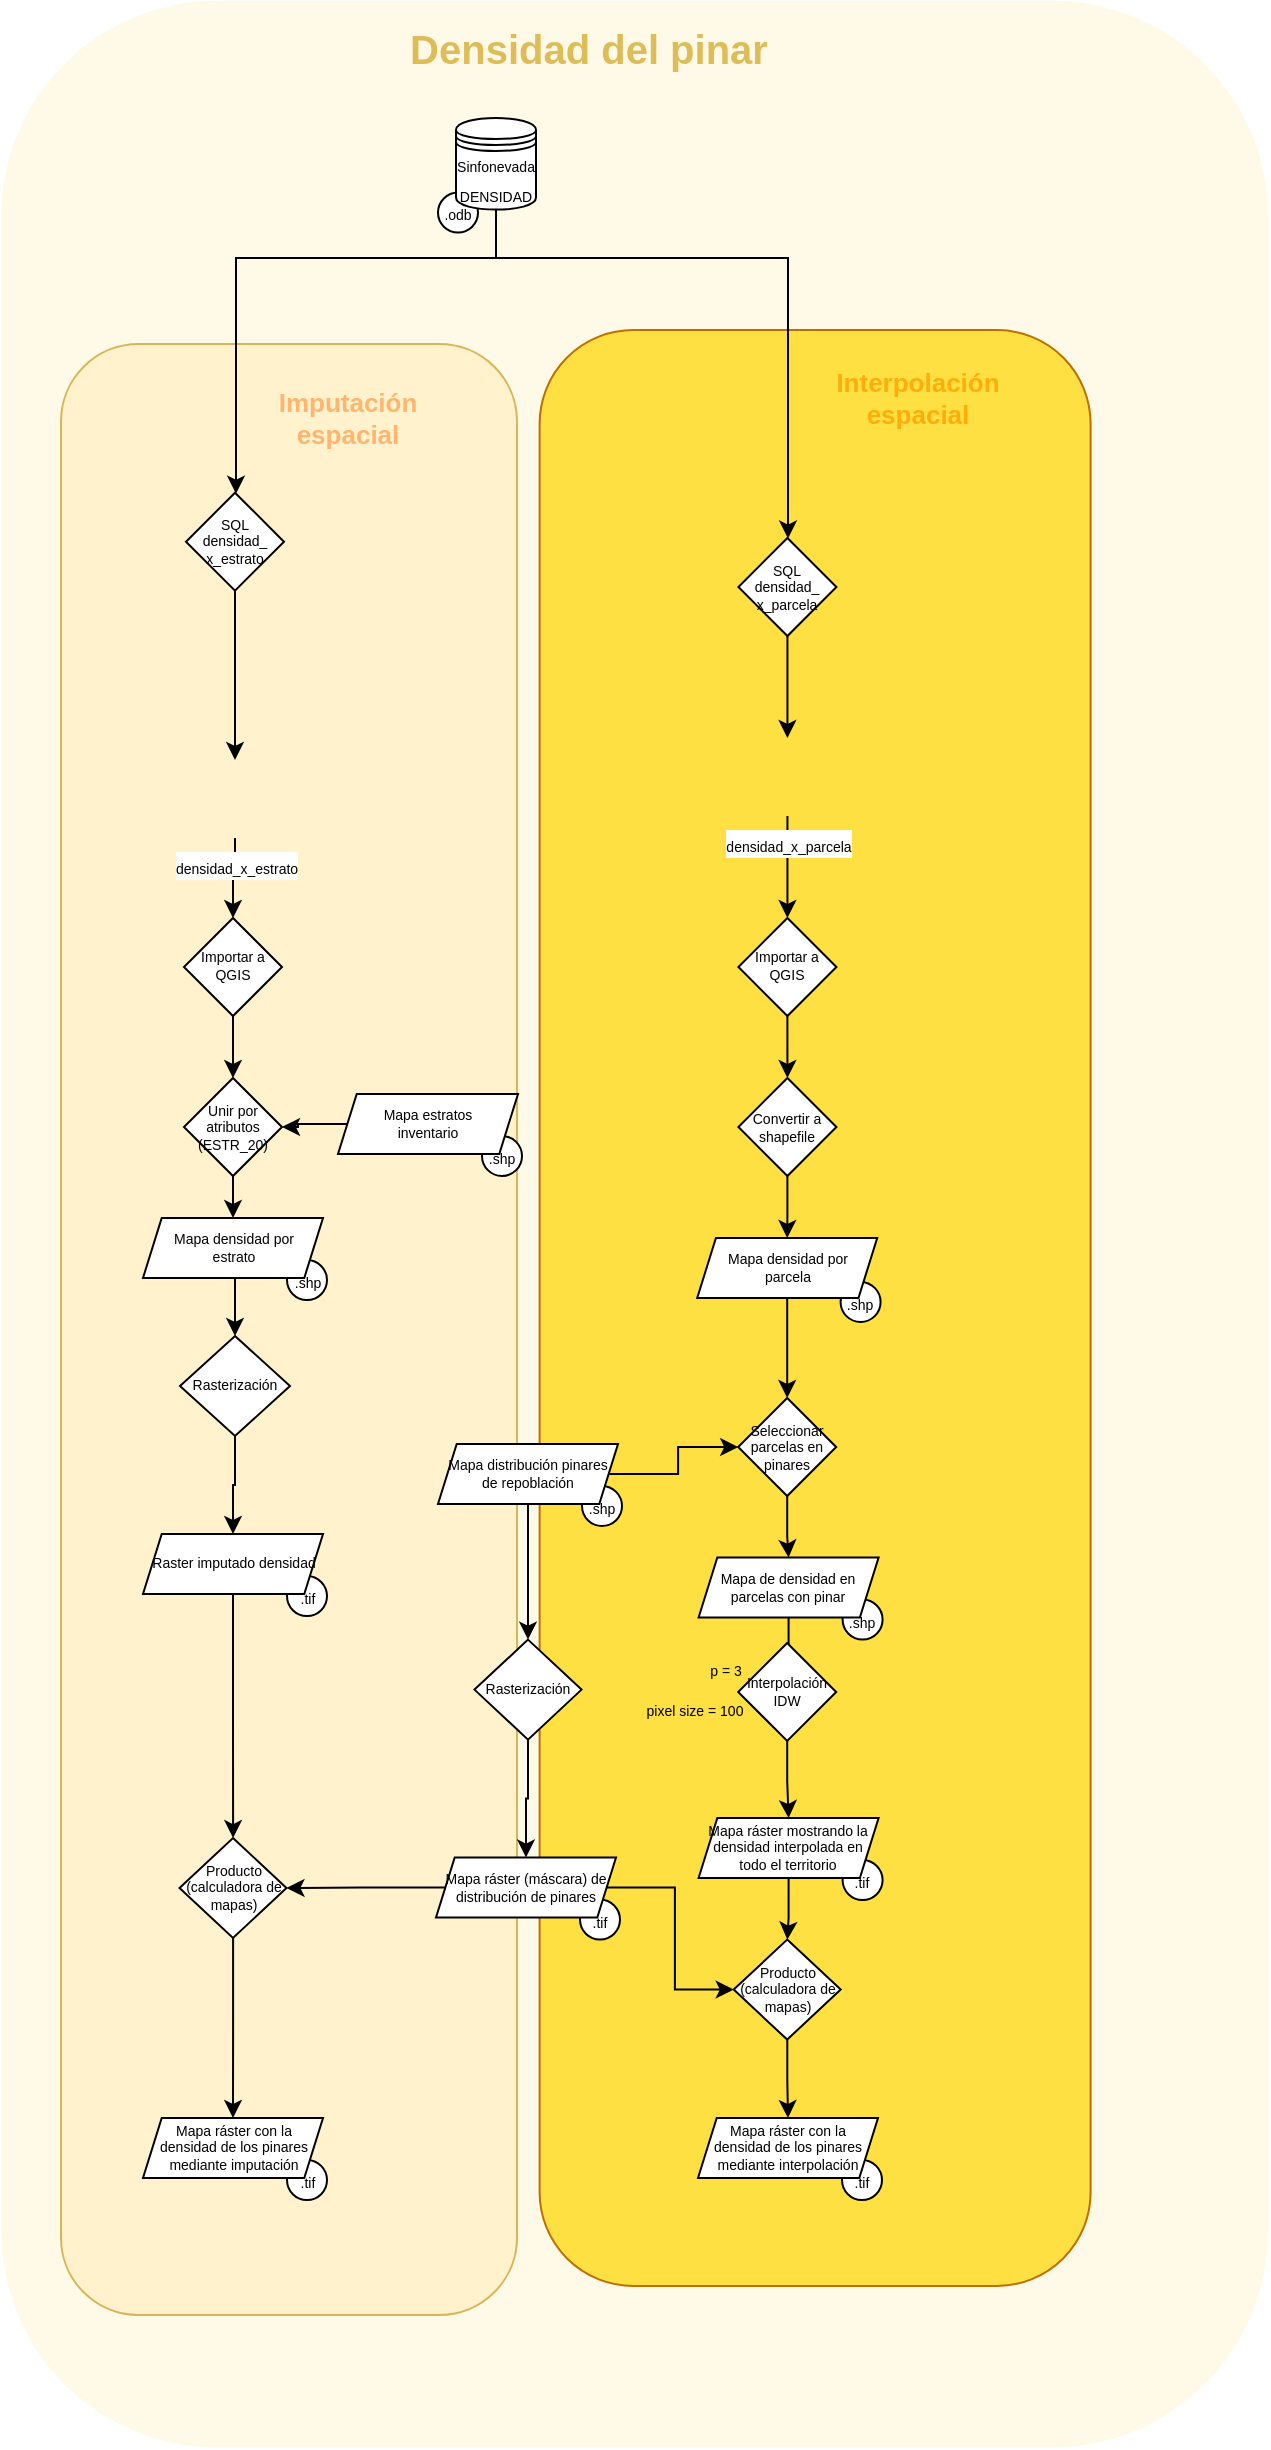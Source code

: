 <mxfile version="16.1.2" type="device" pages="2"><diagram id="C5RBs43oDa-KdzZeNtuy" name="Page-1"><mxGraphModel dx="850" dy="2274" grid="1" gridSize="10" guides="1" tooltips="1" connect="1" arrows="1" fold="1" page="1" pageScale="1" pageWidth="2336" pageHeight="1654" math="0" shadow="0"><root><mxCell id="WIyWlLk6GJQsqaUBKTNV-0"/><mxCell id="WIyWlLk6GJQsqaUBKTNV-1" parent="WIyWlLk6GJQsqaUBKTNV-0"/><mxCell id="DCrKFoPuxlDa_4mHsw5l-3" value="" style="rounded=1;whiteSpace=wrap;html=1;arcSize=17;rotation=-90;strokeColor=none;fillColor=#FFFAE8;" parent="WIyWlLk6GJQsqaUBKTNV-1" vertex="1"><mxGeometry x="-203.35" y="-163.65" width="1223.29" height="633.41" as="geometry"/></mxCell><mxCell id="u1nx_8VnBkL9yciX8GoU-19" value="" style="rounded=1;whiteSpace=wrap;html=1;arcSize=17;rotation=-90;strokeColor=#BD7000;fontColor=#ffffff;fillColor=#FFE042;" parent="WIyWlLk6GJQsqaUBKTNV-1" vertex="1"><mxGeometry x="9.61" y="57.25" width="977.89" height="275.5" as="geometry"/></mxCell><mxCell id="u1nx_8VnBkL9yciX8GoU-18" value="" style="rounded=1;whiteSpace=wrap;html=1;arcSize=17;rotation=-90;strokeColor=#d6b656;fillColor=#fff2cc;" parent="WIyWlLk6GJQsqaUBKTNV-1" vertex="1"><mxGeometry x="-257.25" y="91.75" width="985.5" height="228.03" as="geometry"/></mxCell><mxCell id="B8RLmFfUBr0w5rCpWiqm-21" style="edgeStyle=orthogonalEdgeStyle;rounded=0;orthogonalLoop=1;jettySize=auto;html=1;exitX=0.5;exitY=1;exitDx=0;exitDy=0;entryX=0.5;entryY=0;entryDx=0;entryDy=0;" parent="WIyWlLk6GJQsqaUBKTNV-1" source="QQXX5ZX9OL7vcPfm8DY3-29" target="0R4kpKiK2hj5kqZ06w2h-31" edge="1"><mxGeometry relative="1" as="geometry"/></mxCell><UserObject label="SQL densidad_&lt;br&gt;x_parcela" link="https://drive.google.com/file/d/1IfvKmoFR7j_9kiBo5xYZCPmJgVqqROv1/view?usp=sharing" id="QQXX5ZX9OL7vcPfm8DY3-29"><mxCell style="rhombus;whiteSpace=wrap;html=1;fontSize=7;" parent="WIyWlLk6GJQsqaUBKTNV-1" vertex="1"><mxGeometry x="460.22" y="-190.0" width="49" height="49" as="geometry"/></mxCell></UserObject><UserObject label="" link="https://drive.google.com/file/d/1Pc9PW97pDlCHpDGRph2wkgEeRJg1KSyI/view?usp=sharing" id="0R4kpKiK2hj5kqZ06w2h-20"><mxCell style="group" parent="WIyWlLk6GJQsqaUBKTNV-1" vertex="1" connectable="0"><mxGeometry x="310" y="-400" width="49" height="57.3" as="geometry"/></mxCell></UserObject><mxCell id="0R4kpKiK2hj5kqZ06w2h-21" value="&lt;font style=&quot;font-size: 7px&quot;&gt;.odb&lt;/font&gt;" style="ellipse;whiteSpace=wrap;html=1;aspect=fixed;" parent="0R4kpKiK2hj5kqZ06w2h-20" vertex="1"><mxGeometry y="37.3" width="20" height="20" as="geometry"/></mxCell><mxCell id="0R4kpKiK2hj5kqZ06w2h-22" value="&lt;font style=&quot;font-size: 7px&quot;&gt;Sinfonevada DENSIDAD&lt;/font&gt;" style="shape=datastore;whiteSpace=wrap;html=1;" parent="0R4kpKiK2hj5kqZ06w2h-20" vertex="1"><mxGeometry x="9" width="40" height="45.8" as="geometry"/></mxCell><mxCell id="B8RLmFfUBr0w5rCpWiqm-11" style="edgeStyle=orthogonalEdgeStyle;rounded=0;orthogonalLoop=1;jettySize=auto;html=1;entryX=0.5;entryY=0;entryDx=0;entryDy=0;exitX=0.5;exitY=1;exitDx=0;exitDy=0;" parent="WIyWlLk6GJQsqaUBKTNV-1" source="0R4kpKiK2hj5kqZ06w2h-28" target="0R4kpKiK2hj5kqZ06w2h-32" edge="1"><mxGeometry relative="1" as="geometry"><mxPoint x="295" y="-140" as="sourcePoint"/><Array as="points"><mxPoint x="209" y="-141"/><mxPoint x="209" y="-79"/></Array></mxGeometry></mxCell><UserObject label="SQL densidad_&lt;br&gt;x_estrato" link="https://drive.google.com/file/d/1NoYy-6mtIFjsAbx1efwLjY-xIx4HeyM_/view?usp=sharing" id="0R4kpKiK2hj5kqZ06w2h-28"><mxCell style="rhombus;whiteSpace=wrap;html=1;fontSize=7;" parent="WIyWlLk6GJQsqaUBKTNV-1" vertex="1"><mxGeometry x="184" y="-212.65" width="49" height="49" as="geometry"/></mxCell></UserObject><mxCell id="B8RLmFfUBr0w5rCpWiqm-22" style="edgeStyle=orthogonalEdgeStyle;rounded=0;orthogonalLoop=1;jettySize=auto;html=1;entryX=0.5;entryY=0;entryDx=0;entryDy=0;" parent="WIyWlLk6GJQsqaUBKTNV-1" source="0R4kpKiK2hj5kqZ06w2h-31" target="0R4kpKiK2hj5kqZ06w2h-47" edge="1"><mxGeometry relative="1" as="geometry"><mxPoint x="460" y="-20" as="targetPoint"/></mxGeometry></mxCell><UserObject label="&lt;font style=&quot;font-size: 7px&quot;&gt;densidad_x_parcela&lt;/font&gt;" link="https://drive.google.com/file/d/10EJmryEWvAhe3eQ-vSb1S0-dLs5CglLJ/view?usp=sharing" id="0R4kpKiK2hj5kqZ06w2h-31"><mxCell style="shape=image;html=1;verticalAlign=top;verticalLabelPosition=bottom;labelBackgroundColor=#ffffff;imageAspect=0;aspect=fixed;image=https://cdn3.iconfinder.com/data/icons/dompicon-glyph-file-format-2/256/file-csv-format-type-128.png" parent="WIyWlLk6GJQsqaUBKTNV-1" vertex="1"><mxGeometry x="465.22" y="-90.0" width="39" height="39" as="geometry"/></mxCell></UserObject><mxCell id="0R4kpKiK2hj5kqZ06w2h-42" style="edgeStyle=orthogonalEdgeStyle;rounded=0;orthogonalLoop=1;jettySize=auto;html=1;" parent="WIyWlLk6GJQsqaUBKTNV-1" source="A6ER-xyGEjLfF6gh2gFl-0" target="0R4kpKiK2hj5kqZ06w2h-40" edge="1"><mxGeometry relative="1" as="geometry"/></mxCell><UserObject label="" link="https://drive.google.com/file/d/1QpO55IULwVCbCD91sNBeDGwy07cMloTP/view?usp=sharing" id="0R4kpKiK2hj5kqZ06w2h-39"><mxCell style="group" parent="WIyWlLk6GJQsqaUBKTNV-1" vertex="1" connectable="0"><mxGeometry x="260" y="87.97" width="92" height="41.03" as="geometry"/></mxCell></UserObject><mxCell id="0R4kpKiK2hj5kqZ06w2h-37" value="&lt;font style=&quot;font-size: 7px&quot;&gt;.shp&lt;/font&gt;" style="ellipse;whiteSpace=wrap;html=1;aspect=fixed;" parent="0R4kpKiK2hj5kqZ06w2h-39" vertex="1"><mxGeometry x="72" y="21.03" width="20" height="20" as="geometry"/></mxCell><mxCell id="QQXX5ZX9OL7vcPfm8DY3-39" value="Mapa estratos&lt;br&gt;inventario" style="shape=parallelogram;perimeter=parallelogramPerimeter;whiteSpace=wrap;html=1;fontSize=7;size=0.104;" parent="0R4kpKiK2hj5kqZ06w2h-39" vertex="1"><mxGeometry width="90" height="30" as="geometry"/></mxCell><mxCell id="B8RLmFfUBr0w5rCpWiqm-19" style="edgeStyle=orthogonalEdgeStyle;rounded=0;orthogonalLoop=1;jettySize=auto;html=1;entryX=0.5;entryY=0;entryDx=0;entryDy=0;" parent="WIyWlLk6GJQsqaUBKTNV-1" source="0R4kpKiK2hj5kqZ06w2h-40" target="0R4kpKiK2hj5kqZ06w2h-45" edge="1"><mxGeometry relative="1" as="geometry"/></mxCell><UserObject label="Unir por atributos&lt;br&gt;(ESTR_20)" link="https://docs.qgis.org/3.4/en/docs/user_manual/working_with_vector/vector_properties.html#joins-properties" id="0R4kpKiK2hj5kqZ06w2h-40"><mxCell style="rhombus;whiteSpace=wrap;html=1;fontSize=7;" parent="WIyWlLk6GJQsqaUBKTNV-1" vertex="1"><mxGeometry x="183" y="80.0" width="49" height="49" as="geometry"/></mxCell></UserObject><UserObject label="" link="https://drive.google.com/file/d/1z1wchW3o9JR1ZRcsTzb7IDKQSfjC0wth/view?usp=sharing" id="0R4kpKiK2hj5kqZ06w2h-43"><mxCell style="group" parent="WIyWlLk6GJQsqaUBKTNV-1" vertex="1" connectable="0"><mxGeometry x="162.5" y="150" width="92" height="90" as="geometry"/></mxCell></UserObject><mxCell id="0R4kpKiK2hj5kqZ06w2h-44" value="&lt;font style=&quot;font-size: 7px&quot;&gt;.shp&lt;/font&gt;" style="ellipse;whiteSpace=wrap;html=1;aspect=fixed;" parent="0R4kpKiK2hj5kqZ06w2h-43" vertex="1"><mxGeometry x="72" y="21.03" width="20" height="20" as="geometry"/></mxCell><mxCell id="0R4kpKiK2hj5kqZ06w2h-45" value="Mapa densidad por&lt;br&gt;estrato" style="shape=parallelogram;perimeter=parallelogramPerimeter;whiteSpace=wrap;html=1;fontSize=7;size=0.104;" parent="0R4kpKiK2hj5kqZ06w2h-43" vertex="1"><mxGeometry width="90" height="30" as="geometry"/></mxCell><mxCell id="B8RLmFfUBr0w5rCpWiqm-23" style="edgeStyle=orthogonalEdgeStyle;rounded=0;orthogonalLoop=1;jettySize=auto;html=1;entryX=0.5;entryY=0;entryDx=0;entryDy=0;" parent="WIyWlLk6GJQsqaUBKTNV-1" source="0R4kpKiK2hj5kqZ06w2h-47" target="0R4kpKiK2hj5kqZ06w2h-52" edge="1"><mxGeometry relative="1" as="geometry"/></mxCell><UserObject label="Importar a QGIS" link="https://docs.qgis.org/3.4/en/docs/user_manual/managing_data_source/opening_data.html#importing-a-delimited-text-file" id="0R4kpKiK2hj5kqZ06w2h-47"><mxCell style="rhombus;whiteSpace=wrap;html=1;fontSize=7;" parent="WIyWlLk6GJQsqaUBKTNV-1" vertex="1"><mxGeometry x="460.22" y="-1.137e-13" width="49" height="49" as="geometry"/></mxCell></UserObject><mxCell id="r36RzyHJ79zchbb16MRa-0" value="" style="edgeStyle=orthogonalEdgeStyle;rounded=0;orthogonalLoop=1;jettySize=auto;html=1;" parent="WIyWlLk6GJQsqaUBKTNV-1" source="0R4kpKiK2hj5kqZ06w2h-52" target="0R4kpKiK2hj5kqZ06w2h-51" edge="1"><mxGeometry relative="1" as="geometry"/></mxCell><UserObject label="Convertir a shapefile" link="https://docs.qgis.org/3.4/en/docs/user_manual/managing_data_source/create_layers.html#creating-new-layers-from-an-existing-layer" id="0R4kpKiK2hj5kqZ06w2h-52"><mxCell style="rhombus;whiteSpace=wrap;html=1;fontSize=7;" parent="WIyWlLk6GJQsqaUBKTNV-1" vertex="1"><mxGeometry x="460.22" y="80.0" width="49" height="49" as="geometry"/></mxCell></UserObject><mxCell id="B8RLmFfUBr0w5rCpWiqm-30" style="edgeStyle=orthogonalEdgeStyle;rounded=0;orthogonalLoop=1;jettySize=auto;html=1;" parent="WIyWlLk6GJQsqaUBKTNV-1" source="B8RLmFfUBr0w5rCpWiqm-0" target="B8RLmFfUBr0w5rCpWiqm-5" edge="1"><mxGeometry relative="1" as="geometry"/></mxCell><UserObject label="Seleccionar parcelas en pinares" link="https://docs.qgis.org/3.4/en/docs/user_manual/processing_algs/qgis/vectorselection.html#qgisselectbylocation" id="B8RLmFfUBr0w5rCpWiqm-0"><mxCell style="rhombus;whiteSpace=wrap;html=1;fontSize=7;" parent="WIyWlLk6GJQsqaUBKTNV-1" vertex="1"><mxGeometry x="460.1" y="240.0" width="49" height="49" as="geometry"/></mxCell></UserObject><UserObject label="" link="https://drive.google.com/file/d/1hbkC5DmqoRNAHKaR8kB2t-QxoeNKXsoy/view?usp=sharing" id="B8RLmFfUBr0w5rCpWiqm-3"><mxCell style="group" parent="WIyWlLk6GJQsqaUBKTNV-1" vertex="1" connectable="0"><mxGeometry x="440.3" y="319.78" width="92" height="41.03" as="geometry"/></mxCell></UserObject><mxCell id="B8RLmFfUBr0w5rCpWiqm-4" value="&lt;font style=&quot;font-size: 7px&quot;&gt;.shp&lt;/font&gt;" style="ellipse;whiteSpace=wrap;html=1;aspect=fixed;" parent="B8RLmFfUBr0w5rCpWiqm-3" vertex="1"><mxGeometry x="72" y="21.03" width="20" height="20" as="geometry"/></mxCell><mxCell id="B8RLmFfUBr0w5rCpWiqm-5" value="Mapa de densidad en parcelas con pinar" style="shape=parallelogram;perimeter=parallelogramPerimeter;whiteSpace=wrap;html=1;fontSize=7;size=0.104;" parent="B8RLmFfUBr0w5rCpWiqm-3" vertex="1"><mxGeometry width="90" height="30" as="geometry"/></mxCell><mxCell id="B8RLmFfUBr0w5rCpWiqm-16" style="edgeStyle=orthogonalEdgeStyle;rounded=0;orthogonalLoop=1;jettySize=auto;html=1;entryX=1;entryY=0.5;entryDx=0;entryDy=0;" parent="WIyWlLk6GJQsqaUBKTNV-1" source="QQXX5ZX9OL7vcPfm8DY3-39" target="0R4kpKiK2hj5kqZ06w2h-40" edge="1"><mxGeometry relative="1" as="geometry"/></mxCell><mxCell id="B8RLmFfUBr0w5rCpWiqm-27" style="edgeStyle=orthogonalEdgeStyle;rounded=0;orthogonalLoop=1;jettySize=auto;html=1;entryX=0.5;entryY=0;entryDx=0;entryDy=0;" parent="WIyWlLk6GJQsqaUBKTNV-1" source="0R4kpKiK2hj5kqZ06w2h-51" target="B8RLmFfUBr0w5rCpWiqm-0" edge="1"><mxGeometry relative="1" as="geometry"/></mxCell><mxCell id="B8RLmFfUBr0w5rCpWiqm-36" style="edgeStyle=orthogonalEdgeStyle;rounded=0;orthogonalLoop=1;jettySize=auto;html=1;fontSize=7;" parent="WIyWlLk6GJQsqaUBKTNV-1" source="B8RLmFfUBr0w5rCpWiqm-5" target="B8RLmFfUBr0w5rCpWiqm-31" edge="1"><mxGeometry relative="1" as="geometry"/></mxCell><mxCell id="DCrKFoPuxlDa_4mHsw5l-4" value="Densidad del pinar" style="text;html=1;align=center;verticalAlign=middle;resizable=0;points=[];autosize=1;fontStyle=1;fontColor=#DEBD59;fontSize=20;" parent="WIyWlLk6GJQsqaUBKTNV-1" vertex="1"><mxGeometry x="290" y="-450.0" width="190" height="30" as="geometry"/></mxCell><mxCell id="r36RzyHJ79zchbb16MRa-1" value="" style="edgeStyle=orthogonalEdgeStyle;rounded=0;orthogonalLoop=1;jettySize=auto;html=1;" parent="WIyWlLk6GJQsqaUBKTNV-1" source="0R4kpKiK2hj5kqZ06w2h-57" target="B8RLmFfUBr0w5rCpWiqm-0" edge="1"><mxGeometry relative="1" as="geometry"/></mxCell><mxCell id="pEzqOaEMYjWU6shfopvE-0" value="Imputación espacial" style="text;html=1;strokeColor=none;fillColor=none;align=center;verticalAlign=middle;whiteSpace=wrap;rounded=0;fontColor=#FFB570;fontStyle=1;fontSize=13;" parent="WIyWlLk6GJQsqaUBKTNV-1" vertex="1"><mxGeometry x="210" y="-270" width="110" height="40" as="geometry"/></mxCell><mxCell id="pEzqOaEMYjWU6shfopvE-1" value="Interpolación espacial" style="text;html=1;strokeColor=none;fillColor=none;align=center;verticalAlign=middle;whiteSpace=wrap;rounded=0;fontSize=13;fontStyle=1;fontColor=#FFAD0B;" parent="WIyWlLk6GJQsqaUBKTNV-1" vertex="1"><mxGeometry x="490" y="-270" width="120" height="20" as="geometry"/></mxCell><mxCell id="0R4kpKiK2hj5kqZ06w2h-50" value="&lt;font style=&quot;font-size: 7px&quot;&gt;.shp&lt;/font&gt;" style="ellipse;whiteSpace=wrap;html=1;aspect=fixed;" parent="WIyWlLk6GJQsqaUBKTNV-1" vertex="1"><mxGeometry x="511.3" y="182" width="20" height="20" as="geometry"/></mxCell><UserObject label="Mapa densidad por&lt;br&gt;parcela" link="https://drive.google.com/file/d/1tm93NbpUw_mnf9AoHZfDKkJ9NEjG6qSS/view?usp=sharing" id="0R4kpKiK2hj5kqZ06w2h-51"><mxCell style="shape=parallelogram;perimeter=parallelogramPerimeter;whiteSpace=wrap;html=1;fontSize=7;size=0.104;" parent="WIyWlLk6GJQsqaUBKTNV-1" vertex="1"><mxGeometry x="439.6" y="160.0" width="90" height="30" as="geometry"/></mxCell></UserObject><UserObject label="" link="https://drive.google.com/file/d/13ks6mfqKjUSsEa43Vm9gEtVzPq56WLpF/view?usp=sharing" id="0R4kpKiK2hj5kqZ06w2h-55"><mxCell style="group" parent="WIyWlLk6GJQsqaUBKTNV-1" vertex="1" connectable="0"><mxGeometry x="310" y="262.99" width="92" height="41.03" as="geometry"/></mxCell></UserObject><mxCell id="0R4kpKiK2hj5kqZ06w2h-56" value="&lt;font style=&quot;font-size: 7px&quot;&gt;.shp&lt;/font&gt;" style="ellipse;whiteSpace=wrap;html=1;aspect=fixed;" parent="0R4kpKiK2hj5kqZ06w2h-55" vertex="1"><mxGeometry x="72" y="21.03" width="20" height="20" as="geometry"/></mxCell><mxCell id="0R4kpKiK2hj5kqZ06w2h-57" value="Mapa distribución pinares de repoblación" style="shape=parallelogram;perimeter=parallelogramPerimeter;whiteSpace=wrap;html=1;fontSize=7;size=0.104;" parent="0R4kpKiK2hj5kqZ06w2h-55" vertex="1"><mxGeometry width="90" height="30" as="geometry"/></mxCell><UserObject label="" link="https://docs.qgis.org/3.4/en/docs/user_manual/processing_algs/qgis/interpolation.html#qgisidwinterpolation" id="B8RLmFfUBr0w5rCpWiqm-35"><mxCell style="group" parent="WIyWlLk6GJQsqaUBKTNV-1" vertex="1" connectable="0"><mxGeometry x="411.6" y="362.47" width="97.5" height="49" as="geometry"/></mxCell></UserObject><UserObject label="Interpolación&lt;br&gt;IDW" link="https://docs.qgis.org/3.4/en/docs/user_manual/processing_algs/qgis/interpolation.html#qgisidwinterpolation" id="B8RLmFfUBr0w5rCpWiqm-31"><mxCell style="rhombus;whiteSpace=wrap;html=1;fontSize=7;" parent="B8RLmFfUBr0w5rCpWiqm-35" vertex="1"><mxGeometry x="48.5" width="49" height="49" as="geometry"/></mxCell></UserObject><mxCell id="B8RLmFfUBr0w5rCpWiqm-33" value="p = 3" style="text;html=1;strokeColor=none;fillColor=none;align=center;verticalAlign=middle;whiteSpace=wrap;rounded=0;fontSize=7;" parent="B8RLmFfUBr0w5rCpWiqm-35" vertex="1"><mxGeometry x="22" y="4.5" width="40" height="20" as="geometry"/></mxCell><mxCell id="B8RLmFfUBr0w5rCpWiqm-34" value="pixel size = 100" style="text;html=1;strokeColor=none;fillColor=none;align=center;verticalAlign=middle;whiteSpace=wrap;rounded=0;fontSize=7;" parent="B8RLmFfUBr0w5rCpWiqm-35" vertex="1"><mxGeometry y="24.5" width="52.5" height="20" as="geometry"/></mxCell><mxCell id="B8RLmFfUBr0w5rCpWiqm-47" style="edgeStyle=orthogonalEdgeStyle;rounded=0;orthogonalLoop=1;jettySize=auto;html=1;fontSize=7;" parent="WIyWlLk6GJQsqaUBKTNV-1" source="B8RLmFfUBr0w5rCpWiqm-31" target="B8RLmFfUBr0w5rCpWiqm-39" edge="1"><mxGeometry x="361.3" y="216.79" as="geometry"/></mxCell><UserObject label="" link="https://drive.google.com/file/d/1nO__4ymLPYuH212uL1Lrz6m9YH875SGq/view?usp=sharing" id="B8RLmFfUBr0w5rCpWiqm-37"><mxCell style="group" parent="WIyWlLk6GJQsqaUBKTNV-1" vertex="1" connectable="0"><mxGeometry x="440.3" y="450.0" width="92" height="41.03" as="geometry"/></mxCell></UserObject><mxCell id="B8RLmFfUBr0w5rCpWiqm-38" value="&lt;font style=&quot;font-size: 7px&quot;&gt;.tif&lt;/font&gt;" style="ellipse;whiteSpace=wrap;html=1;aspect=fixed;" parent="B8RLmFfUBr0w5rCpWiqm-37" vertex="1"><mxGeometry x="72" y="21.03" width="20" height="20" as="geometry"/></mxCell><UserObject label="Mapa ráster mostrando la densidad interpolada en todo el territorio" id="B8RLmFfUBr0w5rCpWiqm-39"><mxCell style="shape=parallelogram;perimeter=parallelogramPerimeter;whiteSpace=wrap;html=1;fontSize=7;size=0.104;" parent="B8RLmFfUBr0w5rCpWiqm-37" vertex="1"><mxGeometry width="90" height="30" as="geometry"/></mxCell></UserObject><mxCell id="u1nx_8VnBkL9yciX8GoU-11" style="edgeStyle=orthogonalEdgeStyle;rounded=0;orthogonalLoop=1;jettySize=auto;html=1;exitX=0.5;exitY=1;exitDx=0;exitDy=0;entryX=0.5;entryY=0;entryDx=0;entryDy=0;" parent="WIyWlLk6GJQsqaUBKTNV-1" source="u1nx_8VnBkL9yciX8GoU-4" target="u1nx_8VnBkL9yciX8GoU-9" edge="1"><mxGeometry relative="1" as="geometry"/></mxCell><mxCell id="u1nx_8VnBkL9yciX8GoU-4" value="Rasterización" style="rhombus;whiteSpace=wrap;html=1;fontSize=7;" parent="WIyWlLk6GJQsqaUBKTNV-1" vertex="1"><mxGeometry x="181" y="209" width="55" height="50" as="geometry"/></mxCell><mxCell id="u1nx_8VnBkL9yciX8GoU-5" style="edgeStyle=orthogonalEdgeStyle;rounded=0;orthogonalLoop=1;jettySize=auto;html=1;exitX=0.5;exitY=1;exitDx=0;exitDy=0;entryX=0.5;entryY=0;entryDx=0;entryDy=0;" parent="WIyWlLk6GJQsqaUBKTNV-1" source="0R4kpKiK2hj5kqZ06w2h-45" target="u1nx_8VnBkL9yciX8GoU-4" edge="1"><mxGeometry relative="1" as="geometry"/></mxCell><UserObject label="" id="u1nx_8VnBkL9yciX8GoU-7"><mxCell style="group" parent="WIyWlLk6GJQsqaUBKTNV-1" vertex="1" connectable="0"><mxGeometry x="162.5" y="308" width="92" height="41.03" as="geometry"/></mxCell></UserObject><mxCell id="u1nx_8VnBkL9yciX8GoU-8" value="&lt;font style=&quot;font-size: 7px&quot;&gt;.tif&lt;/font&gt;" style="ellipse;whiteSpace=wrap;html=1;aspect=fixed;" parent="u1nx_8VnBkL9yciX8GoU-7" vertex="1"><mxGeometry x="72" y="21.03" width="20" height="20" as="geometry"/></mxCell><UserObject label="Raster imputado densidad" link="https://drive.google.com/file/d/18xB-Tw9PSjaj0QOu5_c2YP3J4uILkO9k/view?usp=sharing" id="u1nx_8VnBkL9yciX8GoU-9"><mxCell style="shape=parallelogram;perimeter=parallelogramPerimeter;whiteSpace=wrap;html=1;fontSize=7;size=0.104;" parent="u1nx_8VnBkL9yciX8GoU-7" vertex="1"><mxGeometry width="90" height="30" as="geometry"/></mxCell></UserObject><mxCell id="u1nx_8VnBkL9yciX8GoU-33" style="edgeStyle=orthogonalEdgeStyle;rounded=0;orthogonalLoop=1;jettySize=auto;html=1;fontSize=7;fontColor=#FFAD0B;exitX=0.5;exitY=1;exitDx=0;exitDy=0;entryX=0.5;entryY=0;entryDx=0;entryDy=0;" parent="WIyWlLk6GJQsqaUBKTNV-1" source="u1nx_8VnBkL9yciX8GoU-27" target="u1nx_8VnBkL9yciX8GoU-32" edge="1"><mxGeometry relative="1" as="geometry"><mxPoint x="306" y="440" as="targetPoint"/></mxGeometry></mxCell><mxCell id="u1nx_8VnBkL9yciX8GoU-27" value="Rasterización" style="rhombus;whiteSpace=wrap;html=1;fontSize=7;" parent="WIyWlLk6GJQsqaUBKTNV-1" vertex="1"><mxGeometry x="328.25" y="360.81" width="53.5" height="50" as="geometry"/></mxCell><mxCell id="u1nx_8VnBkL9yciX8GoU-28" style="edgeStyle=orthogonalEdgeStyle;rounded=0;orthogonalLoop=1;jettySize=auto;html=1;entryX=0.5;entryY=0;entryDx=0;entryDy=0;fontSize=7;fontColor=#FFAD0B;" parent="WIyWlLk6GJQsqaUBKTNV-1" source="0R4kpKiK2hj5kqZ06w2h-57" target="u1nx_8VnBkL9yciX8GoU-27" edge="1"><mxGeometry relative="1" as="geometry"/></mxCell><UserObject label="" link="https://drive.google.com/file/d/18xRZkf-jn180HR0OHKiffhBSRd0dLM08/view?usp=sharing" id="u1nx_8VnBkL9yciX8GoU-30"><mxCell style="group" parent="WIyWlLk6GJQsqaUBKTNV-1" vertex="1" connectable="0"><mxGeometry x="309" y="469.76" width="92" height="41.03" as="geometry"/></mxCell></UserObject><mxCell id="u1nx_8VnBkL9yciX8GoU-31" value="&lt;font style=&quot;font-size: 7px&quot;&gt;.tif&lt;/font&gt;" style="ellipse;whiteSpace=wrap;html=1;aspect=fixed;" parent="u1nx_8VnBkL9yciX8GoU-30" vertex="1"><mxGeometry x="72" y="21.03" width="20" height="20" as="geometry"/></mxCell><mxCell id="u1nx_8VnBkL9yciX8GoU-32" value="Mapa ráster (máscara) de distribución de pinares" style="shape=parallelogram;perimeter=parallelogramPerimeter;whiteSpace=wrap;html=1;fontSize=7;size=0.104;" parent="u1nx_8VnBkL9yciX8GoU-30" vertex="1"><mxGeometry width="90" height="30" as="geometry"/></mxCell><mxCell id="a7AmIaTKZZA7j5ikkSeB-3" style="edgeStyle=orthogonalEdgeStyle;rounded=0;orthogonalLoop=1;jettySize=auto;html=1;entryX=0.5;entryY=0;entryDx=0;entryDy=0;" parent="WIyWlLk6GJQsqaUBKTNV-1" source="u1nx_8VnBkL9yciX8GoU-34" target="a7AmIaTKZZA7j5ikkSeB-2" edge="1"><mxGeometry relative="1" as="geometry"><mxPoint x="207.5" y="510" as="targetPoint"/></mxGeometry></mxCell><mxCell id="u1nx_8VnBkL9yciX8GoU-34" value="Producto (calculadora de mapas)" style="rhombus;whiteSpace=wrap;html=1;fontSize=7;" parent="WIyWlLk6GJQsqaUBKTNV-1" vertex="1"><mxGeometry x="180.75" y="460" width="53.5" height="50" as="geometry"/></mxCell><mxCell id="u1nx_8VnBkL9yciX8GoU-35" style="edgeStyle=orthogonalEdgeStyle;rounded=0;orthogonalLoop=1;jettySize=auto;html=1;fontSize=7;fontColor=#FFAD0B;" parent="WIyWlLk6GJQsqaUBKTNV-1" source="u1nx_8VnBkL9yciX8GoU-9" target="u1nx_8VnBkL9yciX8GoU-34" edge="1"><mxGeometry relative="1" as="geometry"/></mxCell><mxCell id="u1nx_8VnBkL9yciX8GoU-36" style="edgeStyle=orthogonalEdgeStyle;rounded=0;orthogonalLoop=1;jettySize=auto;html=1;fontSize=7;fontColor=#FFAD0B;" parent="WIyWlLk6GJQsqaUBKTNV-1" source="u1nx_8VnBkL9yciX8GoU-32" target="u1nx_8VnBkL9yciX8GoU-34" edge="1"><mxGeometry relative="1" as="geometry"/></mxCell><UserObject label="" link="https://drive.google.com/file/d/1LooJReu6ziSYLh1NWt4y_m8YKubDzSZC/view?usp=sharing" id="a7AmIaTKZZA7j5ikkSeB-0"><mxCell style="group" parent="WIyWlLk6GJQsqaUBKTNV-1" vertex="1" connectable="0"><mxGeometry x="162.5" y="600" width="92" height="41.03" as="geometry"/></mxCell></UserObject><mxCell id="a7AmIaTKZZA7j5ikkSeB-1" value="&lt;font style=&quot;font-size: 7px&quot;&gt;.tif&lt;/font&gt;" style="ellipse;whiteSpace=wrap;html=1;aspect=fixed;" parent="a7AmIaTKZZA7j5ikkSeB-0" vertex="1"><mxGeometry x="72" y="21.03" width="20" height="20" as="geometry"/></mxCell><UserObject label="Mapa ráster con la densidad de los pinares mediante imputación" link="https://drive.google.com/a/go.ugr.es/file/d/1_kgzLlmvnGSYzw7h1qttcVmHQiCRegng/view?usp=drive_web" id="a7AmIaTKZZA7j5ikkSeB-2"><mxCell style="shape=parallelogram;perimeter=parallelogramPerimeter;whiteSpace=wrap;html=1;fontSize=7;size=0.104;" parent="a7AmIaTKZZA7j5ikkSeB-0" vertex="1"><mxGeometry width="90" height="30" as="geometry"/></mxCell></UserObject><mxCell id="a7AmIaTKZZA7j5ikkSeB-10" style="edgeStyle=orthogonalEdgeStyle;rounded=0;orthogonalLoop=1;jettySize=auto;html=1;" parent="WIyWlLk6GJQsqaUBKTNV-1" source="a7AmIaTKZZA7j5ikkSeB-4" target="a7AmIaTKZZA7j5ikkSeB-9" edge="1"><mxGeometry relative="1" as="geometry"/></mxCell><mxCell id="a7AmIaTKZZA7j5ikkSeB-4" value="Producto (calculadora de mapas)" style="rhombus;whiteSpace=wrap;html=1;fontSize=7;" parent="WIyWlLk6GJQsqaUBKTNV-1" vertex="1"><mxGeometry x="457.85" y="510.79" width="53.5" height="50" as="geometry"/></mxCell><mxCell id="a7AmIaTKZZA7j5ikkSeB-5" style="edgeStyle=orthogonalEdgeStyle;rounded=0;orthogonalLoop=1;jettySize=auto;html=1;" parent="WIyWlLk6GJQsqaUBKTNV-1" source="B8RLmFfUBr0w5rCpWiqm-39" target="a7AmIaTKZZA7j5ikkSeB-4" edge="1"><mxGeometry relative="1" as="geometry"/></mxCell><mxCell id="a7AmIaTKZZA7j5ikkSeB-6" style="edgeStyle=orthogonalEdgeStyle;rounded=0;orthogonalLoop=1;jettySize=auto;html=1;entryX=0;entryY=0.5;entryDx=0;entryDy=0;" parent="WIyWlLk6GJQsqaUBKTNV-1" source="u1nx_8VnBkL9yciX8GoU-32" target="a7AmIaTKZZA7j5ikkSeB-4" edge="1"><mxGeometry relative="1" as="geometry"/></mxCell><UserObject label="" id="a7AmIaTKZZA7j5ikkSeB-7"><mxCell style="group" parent="WIyWlLk6GJQsqaUBKTNV-1" vertex="1" connectable="0"><mxGeometry x="440" y="600" width="92" height="41.03" as="geometry"/></mxCell></UserObject><mxCell id="a7AmIaTKZZA7j5ikkSeB-8" value="&lt;font style=&quot;font-size: 7px&quot;&gt;.tif&lt;/font&gt;" style="ellipse;whiteSpace=wrap;html=1;aspect=fixed;" parent="a7AmIaTKZZA7j5ikkSeB-7" vertex="1"><mxGeometry x="72" y="21.03" width="20" height="20" as="geometry"/></mxCell><UserObject label="Mapa ráster con la densidad de los pinares mediante interpolación" link="https://drive.google.com/file/d/1JurzkY7uWasMhJOrV9vBhElf_F7ES4Je/view?usp=sharing" id="a7AmIaTKZZA7j5ikkSeB-9"><mxCell style="shape=parallelogram;perimeter=parallelogramPerimeter;whiteSpace=wrap;html=1;fontSize=7;size=0.104;" parent="a7AmIaTKZZA7j5ikkSeB-7" vertex="1"><mxGeometry width="90" height="30" as="geometry"/></mxCell></UserObject><UserObject label="Importar a QGIS" link="https://docs.qgis.org/3.4/en/docs/user_manual/working_with_vector/vector_properties.html#joins-properties" id="A6ER-xyGEjLfF6gh2gFl-0"><mxCell style="rhombus;whiteSpace=wrap;html=1;fontSize=7;" parent="WIyWlLk6GJQsqaUBKTNV-1" vertex="1"><mxGeometry x="183" y="-7.105e-14" width="49" height="49" as="geometry"/></mxCell></UserObject><mxCell id="A6ER-xyGEjLfF6gh2gFl-1" style="edgeStyle=orthogonalEdgeStyle;rounded=0;orthogonalLoop=1;jettySize=auto;html=1;" parent="WIyWlLk6GJQsqaUBKTNV-1" source="0R4kpKiK2hj5kqZ06w2h-32" target="A6ER-xyGEjLfF6gh2gFl-0" edge="1"><mxGeometry relative="1" as="geometry"><mxPoint x="208.5" y="-40" as="sourcePoint"/><mxPoint x="208.5" y="80" as="targetPoint"/></mxGeometry></mxCell><UserObject label="&lt;font style=&quot;font-size: 7px&quot;&gt;densidad_x_estrato&lt;/font&gt;" link="https://drive.google.com/file/d/14cxfeSgy8WQ_jtaftyxDQ6d3_FnMUkXq/view?usp=sharing" id="0R4kpKiK2hj5kqZ06w2h-32"><mxCell style="shape=image;html=1;verticalAlign=top;verticalLabelPosition=bottom;labelBackgroundColor=#ffffff;imageAspect=0;aspect=fixed;image=https://cdn3.iconfinder.com/data/icons/dompicon-glyph-file-format-2/256/file-csv-format-type-128.png" parent="WIyWlLk6GJQsqaUBKTNV-1" vertex="1"><mxGeometry x="189" y="-79" width="39" height="39" as="geometry"/></mxCell></UserObject><mxCell id="C0ouhuWF3SQemmKawIQ3-0" style="edgeStyle=orthogonalEdgeStyle;rounded=0;orthogonalLoop=1;jettySize=auto;html=1;" parent="WIyWlLk6GJQsqaUBKTNV-1" source="0R4kpKiK2hj5kqZ06w2h-22" target="0R4kpKiK2hj5kqZ06w2h-28" edge="1"><mxGeometry relative="1" as="geometry"><Array as="points"><mxPoint x="339" y="-330"/><mxPoint x="209" y="-330"/></Array></mxGeometry></mxCell><mxCell id="C0ouhuWF3SQemmKawIQ3-2" style="edgeStyle=orthogonalEdgeStyle;rounded=0;orthogonalLoop=1;jettySize=auto;html=1;exitX=0.5;exitY=1;exitDx=0;exitDy=0;" parent="WIyWlLk6GJQsqaUBKTNV-1" source="0R4kpKiK2hj5kqZ06w2h-22" target="QQXX5ZX9OL7vcPfm8DY3-29" edge="1"><mxGeometry relative="1" as="geometry"><Array as="points"><mxPoint x="339" y="-330"/><mxPoint x="485" y="-330"/></Array><mxPoint x="400" y="-354.2" as="sourcePoint"/></mxGeometry></mxCell></root></mxGraphModel></diagram><diagram id="Kc0jzny5qIj9sLP9HgPE" name="Page-2"><mxGraphModel dx="868" dy="433" grid="1" gridSize="10" guides="1" tooltips="1" connect="1" arrows="1" fold="1" page="1" pageScale="1" pageWidth="850" pageHeight="1100" math="0" shadow="0"><root><mxCell id="YTuWZjFBqRkXJe_whrsj-0"/><mxCell id="YTuWZjFBqRkXJe_whrsj-1" parent="YTuWZjFBqRkXJe_whrsj-0"/></root></mxGraphModel></diagram></mxfile>